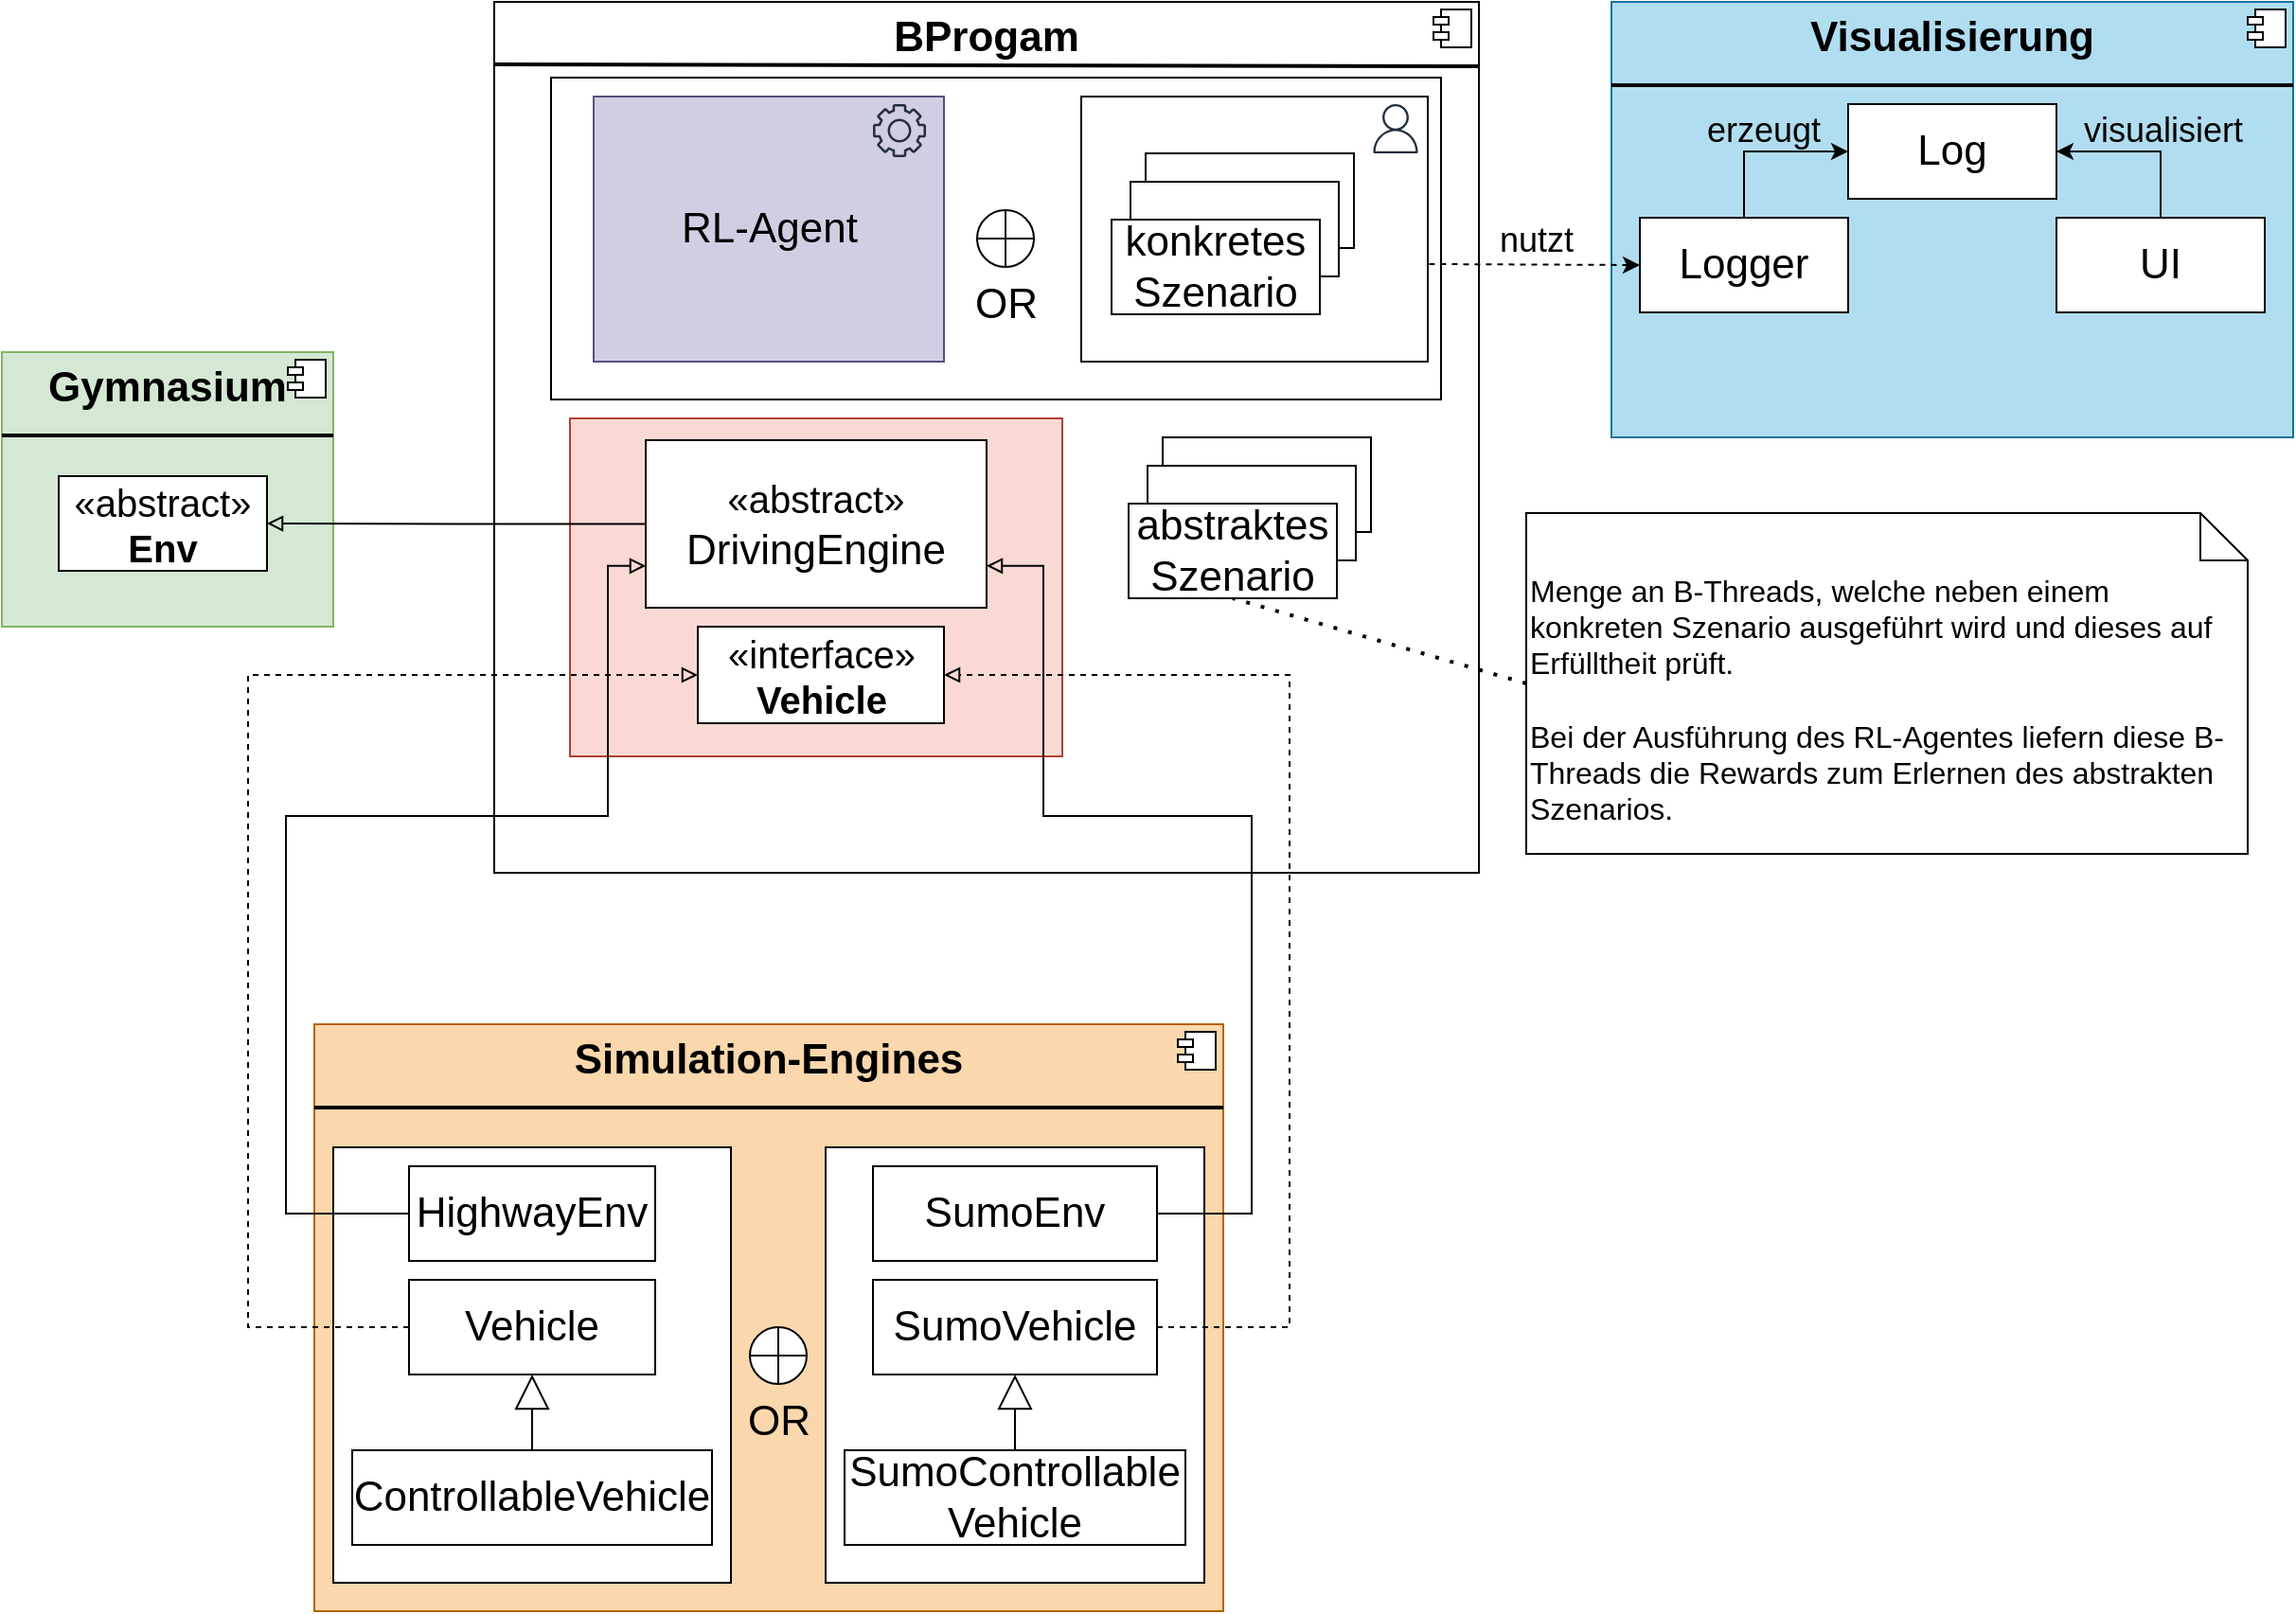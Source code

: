 <mxfile version="28.2.0">
  <diagram name="Page-1" id="FGPFNt6KQWO42Vt0kfac">
    <mxGraphModel dx="2148" dy="2263" grid="1" gridSize="10" guides="1" tooltips="1" connect="1" arrows="1" fold="1" page="1" pageScale="1" pageWidth="850" pageHeight="1100" math="0" shadow="0">
      <root>
        <mxCell id="0" />
        <mxCell id="1" parent="0" />
        <mxCell id="ykzy3dTY6acKnWCfOAII-3" value="&lt;p style=&quot;margin:0px;margin-top:6px;text-align:center;&quot;&gt;&lt;b&gt;&lt;font&gt;Simulation-Engines&lt;/font&gt;&lt;/b&gt;&lt;/p&gt;&lt;hr style=&quot;border-style:solid;&quot;&gt;&lt;p style=&quot;margin:0px;margin-left:8px;&quot;&gt;&lt;br&gt;&lt;/p&gt;" style="align=left;overflow=fill;html=1;dropTarget=0;whiteSpace=wrap;fillColor=#fad7ac;strokeColor=#b46504;fontSize=22;" parent="1" vertex="1">
          <mxGeometry x="-115" y="520" width="480" height="310" as="geometry" />
        </mxCell>
        <mxCell id="ykzy3dTY6acKnWCfOAII-4" value="" style="shape=component;jettyWidth=8;jettyHeight=4;fontSize=22;" parent="ykzy3dTY6acKnWCfOAII-3" vertex="1">
          <mxGeometry x="1" width="20" height="20" relative="1" as="geometry">
            <mxPoint x="-24" y="4" as="offset" />
          </mxGeometry>
        </mxCell>
        <mxCell id="ykzy3dTY6acKnWCfOAII-5" value="&lt;p style=&quot;margin:0px;margin-top:6px;text-align:center;&quot;&gt;&lt;b&gt;&lt;font&gt;BProgam&lt;/font&gt;&lt;/b&gt;&lt;/p&gt;" style="align=left;overflow=fill;html=1;dropTarget=0;whiteSpace=wrap;fontSize=22;" parent="1" vertex="1">
          <mxGeometry x="-20" y="-20" width="520" height="460" as="geometry" />
        </mxCell>
        <mxCell id="ykzy3dTY6acKnWCfOAII-6" value="" style="shape=component;jettyWidth=8;jettyHeight=4;fontSize=22;" parent="ykzy3dTY6acKnWCfOAII-5" vertex="1">
          <mxGeometry x="1" width="20" height="20" relative="1" as="geometry">
            <mxPoint x="-24" y="4" as="offset" />
          </mxGeometry>
        </mxCell>
        <mxCell id="ykzy3dTY6acKnWCfOAII-7" value="&lt;p style=&quot;margin:0px;margin-top:6px;text-align:center;&quot;&gt;&lt;b&gt;&lt;font&gt;Visualisierung&lt;/font&gt;&lt;/b&gt;&lt;/p&gt;&lt;hr style=&quot;border-style:solid;&quot;&gt;&lt;p style=&quot;margin:0px;margin-left:8px;&quot;&gt;&lt;br&gt;&lt;/p&gt;" style="align=left;overflow=fill;html=1;dropTarget=0;whiteSpace=wrap;fillColor=#b1ddf0;strokeColor=#10739e;fontSize=22;" parent="1" vertex="1">
          <mxGeometry x="570" y="-20" width="360" height="230" as="geometry" />
        </mxCell>
        <mxCell id="ykzy3dTY6acKnWCfOAII-8" value="" style="shape=component;jettyWidth=8;jettyHeight=4;fontSize=22;" parent="ykzy3dTY6acKnWCfOAII-7" vertex="1">
          <mxGeometry x="1" width="20" height="20" relative="1" as="geometry">
            <mxPoint x="-24" y="4" as="offset" />
          </mxGeometry>
        </mxCell>
        <mxCell id="ykzy3dTY6acKnWCfOAII-38" style="edgeStyle=orthogonalEdgeStyle;rounded=0;orthogonalLoop=1;jettySize=auto;html=1;exitX=0.5;exitY=0;exitDx=0;exitDy=0;entryX=0;entryY=0.5;entryDx=0;entryDy=0;fontSize=22;" parent="1" source="ykzy3dTY6acKnWCfOAII-9" target="ykzy3dTY6acKnWCfOAII-10" edge="1">
          <mxGeometry relative="1" as="geometry" />
        </mxCell>
        <mxCell id="ykzy3dTY6acKnWCfOAII-39" value="erzeugt" style="edgeLabel;html=1;align=center;verticalAlign=middle;resizable=0;points=[];fontColor=default;labelBackgroundColor=none;fontSize=18;" parent="ykzy3dTY6acKnWCfOAII-38" vertex="1" connectable="0">
          <mxGeometry x="0.347" y="6" relative="1" as="geometry">
            <mxPoint x="-16" y="-5" as="offset" />
          </mxGeometry>
        </mxCell>
        <mxCell id="ykzy3dTY6acKnWCfOAII-9" value="&lt;font&gt;Logger&lt;/font&gt;" style="html=1;whiteSpace=wrap;fontSize=22;" parent="1" vertex="1">
          <mxGeometry x="585" y="94" width="110" height="50" as="geometry" />
        </mxCell>
        <mxCell id="ykzy3dTY6acKnWCfOAII-10" value="&lt;font&gt;Log&lt;/font&gt;" style="html=1;whiteSpace=wrap;fontSize=22;" parent="1" vertex="1">
          <mxGeometry x="695" y="34" width="110" height="50" as="geometry" />
        </mxCell>
        <mxCell id="ykzy3dTY6acKnWCfOAII-40" style="edgeStyle=orthogonalEdgeStyle;rounded=0;orthogonalLoop=1;jettySize=auto;html=1;exitX=0.5;exitY=0;exitDx=0;exitDy=0;entryX=1;entryY=0.5;entryDx=0;entryDy=0;fontSize=22;" parent="1" source="ykzy3dTY6acKnWCfOAII-11" target="ykzy3dTY6acKnWCfOAII-10" edge="1">
          <mxGeometry relative="1" as="geometry" />
        </mxCell>
        <mxCell id="ykzy3dTY6acKnWCfOAII-41" value="visualisiert" style="edgeLabel;html=1;align=center;verticalAlign=middle;resizable=0;points=[];labelBackgroundColor=none;fontSize=18;" parent="ykzy3dTY6acKnWCfOAII-40" vertex="1" connectable="0">
          <mxGeometry x="-0.034" relative="1" as="geometry">
            <mxPoint x="9" y="-11" as="offset" />
          </mxGeometry>
        </mxCell>
        <mxCell id="ykzy3dTY6acKnWCfOAII-11" value="&lt;font&gt;UI&lt;/font&gt;" style="html=1;whiteSpace=wrap;fontSize=22;" parent="1" vertex="1">
          <mxGeometry x="805" y="94" width="110" height="50" as="geometry" />
        </mxCell>
        <mxCell id="ykzy3dTY6acKnWCfOAII-20" value="" style="html=1;whiteSpace=wrap;fillColor=none;fontSize=22;" parent="1" vertex="1">
          <mxGeometry x="10" y="20" width="470" height="170" as="geometry" />
        </mxCell>
        <mxCell id="ykzy3dTY6acKnWCfOAII-48" value="" style="html=1;whiteSpace=wrap;fillColor=none;fontSize=22;" parent="1" vertex="1">
          <mxGeometry x="290" y="30" width="183" height="140" as="geometry" />
        </mxCell>
        <mxCell id="ykzy3dTY6acKnWCfOAII-16" value="" style="html=1;whiteSpace=wrap;fontSize=22;" parent="1" vertex="1">
          <mxGeometry x="324" y="60" width="110" height="50" as="geometry" />
        </mxCell>
        <mxCell id="ykzy3dTY6acKnWCfOAII-17" value="" style="html=1;whiteSpace=wrap;fontSize=22;" parent="1" vertex="1">
          <mxGeometry x="316" y="75" width="110" height="50" as="geometry" />
        </mxCell>
        <mxCell id="ykzy3dTY6acKnWCfOAII-18" value="&lt;font&gt;konkretes Szenario&lt;/font&gt;" style="html=1;whiteSpace=wrap;fontSize=22;" parent="1" vertex="1">
          <mxGeometry x="306" y="95" width="110" height="50" as="geometry" />
        </mxCell>
        <mxCell id="ykzy3dTY6acKnWCfOAII-21" value="" style="sketch=0;outlineConnect=0;fontColor=#232F3E;gradientColor=none;fillColor=#232F3D;strokeColor=none;dashed=0;verticalLabelPosition=bottom;verticalAlign=top;align=center;html=1;fontSize=22;fontStyle=0;aspect=fixed;pointerEvents=1;shape=mxgraph.aws4.user;" parent="1" vertex="1">
          <mxGeometry x="443" y="34" width="26" height="26" as="geometry" />
        </mxCell>
        <mxCell id="ykzy3dTY6acKnWCfOAII-22" value="&lt;font&gt;RL-Agent&lt;/font&gt;" style="html=1;whiteSpace=wrap;fillColor=#d0cee2;strokeColor=#56517e;fontSize=22;" parent="1" vertex="1">
          <mxGeometry x="32.5" y="30" width="185" height="140" as="geometry" />
        </mxCell>
        <mxCell id="ykzy3dTY6acKnWCfOAII-24" value="" style="sketch=0;outlineConnect=0;fontColor=#232F3E;gradientColor=none;fillColor=#232F3D;strokeColor=none;dashed=0;verticalLabelPosition=bottom;verticalAlign=top;align=center;html=1;fontSize=22;fontStyle=0;aspect=fixed;pointerEvents=1;shape=mxgraph.aws4.gear;" parent="1" vertex="1">
          <mxGeometry x="180" y="34" width="28" height="28" as="geometry" />
        </mxCell>
        <mxCell id="ykzy3dTY6acKnWCfOAII-25" value="" style="html=1;whiteSpace=wrap;fontSize=22;" parent="1" vertex="1">
          <mxGeometry x="-105" y="585" width="210" height="230" as="geometry" />
        </mxCell>
        <mxCell id="ykzy3dTY6acKnWCfOAII-26" value="" style="html=1;whiteSpace=wrap;fontSize=22;" parent="1" vertex="1">
          <mxGeometry x="155" y="585" width="200" height="230" as="geometry" />
        </mxCell>
        <mxCell id="ykzy3dTY6acKnWCfOAII-27" value="&lt;span&gt;&lt;font&gt;HighwayEnv&lt;/font&gt;&lt;/span&gt;" style="html=1;whiteSpace=wrap;fontSize=22;fontStyle=0" parent="1" vertex="1">
          <mxGeometry x="-65" y="595" width="130" height="50" as="geometry" />
        </mxCell>
        <mxCell id="ykzy3dTY6acKnWCfOAII-28" value="&lt;font&gt;SumoEnv&lt;/font&gt;" style="html=1;whiteSpace=wrap;fontSize=22;" parent="1" vertex="1">
          <mxGeometry x="180" y="595" width="150" height="50" as="geometry" />
        </mxCell>
        <mxCell id="ykzy3dTY6acKnWCfOAII-29" value="&lt;span&gt;&lt;font&gt;SumoVehicle&lt;/font&gt;&lt;/span&gt;" style="html=1;whiteSpace=wrap;fontSize=22;fontStyle=0" parent="1" vertex="1">
          <mxGeometry x="180" y="655" width="150" height="50" as="geometry" />
        </mxCell>
        <mxCell id="86ZKdSMgpe2AlOHYf0pM-18" value="" style="html=1;whiteSpace=wrap;fillColor=#fad9d5;strokeColor=#ae4132;" vertex="1" parent="1">
          <mxGeometry x="20" y="200" width="260" height="178.5" as="geometry" />
        </mxCell>
        <mxCell id="ykzy3dTY6acKnWCfOAII-30" value="&lt;font&gt;&lt;span&gt;SumoControllable&lt;/span&gt;&lt;/font&gt;&lt;div&gt;&lt;font&gt;&lt;span&gt;Vehicle&lt;/span&gt;&lt;/font&gt;&lt;/div&gt;" style="html=1;whiteSpace=wrap;fontSize=22;fontStyle=0" parent="1" vertex="1">
          <mxGeometry x="165" y="745" width="180" height="50" as="geometry" />
        </mxCell>
        <mxCell id="ykzy3dTY6acKnWCfOAII-33" value="" style="endArrow=block;endSize=16;endFill=0;html=1;rounded=0;entryX=0.5;entryY=1;entryDx=0;entryDy=0;fontSize=22;exitX=0.5;exitY=0;exitDx=0;exitDy=0;" parent="1" source="ykzy3dTY6acKnWCfOAII-30" target="ykzy3dTY6acKnWCfOAII-29" edge="1">
          <mxGeometry width="160" relative="1" as="geometry">
            <mxPoint x="250" y="740" as="sourcePoint" />
            <mxPoint x="305" y="645" as="targetPoint" />
          </mxGeometry>
        </mxCell>
        <mxCell id="86ZKdSMgpe2AlOHYf0pM-17" style="edgeStyle=orthogonalEdgeStyle;rounded=0;orthogonalLoop=1;jettySize=auto;html=1;exitX=0;exitY=0.5;exitDx=0;exitDy=0;entryX=0;entryY=0.5;entryDx=0;entryDy=0;endArrow=block;endFill=0;dashed=1;" edge="1" parent="1" source="ykzy3dTY6acKnWCfOAII-35" target="86ZKdSMgpe2AlOHYf0pM-15">
          <mxGeometry relative="1" as="geometry">
            <Array as="points">
              <mxPoint x="-150" y="680" />
              <mxPoint x="-150" y="335" />
            </Array>
          </mxGeometry>
        </mxCell>
        <mxCell id="ykzy3dTY6acKnWCfOAII-35" value="&lt;span&gt;&lt;font&gt;Vehicle&lt;/font&gt;&lt;/span&gt;" style="html=1;whiteSpace=wrap;fontSize=22;fontStyle=0" parent="1" vertex="1">
          <mxGeometry x="-65" y="655" width="130" height="50" as="geometry" />
        </mxCell>
        <mxCell id="ykzy3dTY6acKnWCfOAII-36" value="&lt;span&gt;&lt;font&gt;ControllableVehicle&lt;/font&gt;&lt;/span&gt;" style="html=1;whiteSpace=wrap;fontSize=22;fontStyle=0" parent="1" vertex="1">
          <mxGeometry x="-95" y="745" width="190" height="50" as="geometry" />
        </mxCell>
        <mxCell id="ykzy3dTY6acKnWCfOAII-37" value="" style="endArrow=block;endSize=16;endFill=0;html=1;rounded=0;exitX=0.5;exitY=0;exitDx=0;exitDy=0;entryX=0.5;entryY=1;entryDx=0;entryDy=0;fontSize=22;" parent="1" source="ykzy3dTY6acKnWCfOAII-36" target="ykzy3dTY6acKnWCfOAII-35" edge="1">
          <mxGeometry width="160" relative="1" as="geometry">
            <mxPoint x="-117.5" y="645" as="sourcePoint" />
            <mxPoint x="42.5" y="645" as="targetPoint" />
          </mxGeometry>
        </mxCell>
        <mxCell id="ykzy3dTY6acKnWCfOAII-46" value="" style="ellipse;whiteSpace=wrap;html=1;align=center;aspect=fixed;fillColor=none;strokeColor=none;resizable=0;perimeter=centerPerimeter;rotatable=0;allowArrows=0;points=[];outlineConnect=1;fontSize=22;" parent="1" vertex="1">
          <mxGeometry x="255" y="300" width="10" height="10" as="geometry" />
        </mxCell>
        <mxCell id="ykzy3dTY6acKnWCfOAII-55" value="" style="ellipse;whiteSpace=wrap;html=1;align=center;aspect=fixed;fillColor=none;strokeColor=none;resizable=0;perimeter=centerPerimeter;rotatable=0;allowArrows=0;points=[];outlineConnect=1;fontSize=22;" parent="1" vertex="1">
          <mxGeometry x="525" y="200" width="10" height="10" as="geometry" />
        </mxCell>
        <mxCell id="ykzy3dTY6acKnWCfOAII-59" value="" style="ellipse;whiteSpace=wrap;html=1;align=center;aspect=fixed;fillColor=none;strokeColor=none;resizable=0;perimeter=centerPerimeter;rotatable=0;allowArrows=0;points=[];outlineConnect=1;fontSize=22;" parent="1" vertex="1">
          <mxGeometry x="570" y="180" width="10" height="10" as="geometry" />
        </mxCell>
        <mxCell id="ykzy3dTY6acKnWCfOAII-72" value="OR" style="verticalLabelPosition=bottom;verticalAlign=top;html=1;shape=mxgraph.flowchart.summing_function;fontSize=22;" parent="1" vertex="1">
          <mxGeometry x="235" y="90" width="30" height="30" as="geometry" />
        </mxCell>
        <mxCell id="ykzy3dTY6acKnWCfOAII-73" value="OR" style="verticalLabelPosition=bottom;verticalAlign=top;html=1;shape=mxgraph.flowchart.summing_function;fontSize=22;" parent="1" vertex="1">
          <mxGeometry x="115" y="680" width="30" height="30" as="geometry" />
        </mxCell>
        <mxCell id="14d9Y7G-UBgUWVnmv6gt-1" value="" style="endArrow=none;html=1;rounded=0;fontSize=22;strokeWidth=2;" parent="1" edge="1">
          <mxGeometry width="50" height="50" relative="1" as="geometry">
            <mxPoint x="-20" y="13" as="sourcePoint" />
            <mxPoint x="500" y="14" as="targetPoint" />
          </mxGeometry>
        </mxCell>
        <mxCell id="14d9Y7G-UBgUWVnmv6gt-5" value="&lt;font style=&quot;font-size: 16px;&quot;&gt;Menge an B-Threads, welche neben einem konkreten Szenario ausgeführt wird und dieses auf Erfülltheit prüft.&lt;br&gt;&lt;br&gt;Bei der Ausführung des RL-Agentes liefern diese B-Threads die Rewards zum Erlernen des abstrakten Szenarios.&lt;/font&gt;" style="shape=note2;boundedLbl=1;whiteSpace=wrap;html=1;size=25;verticalAlign=top;align=left;" parent="1" vertex="1">
          <mxGeometry x="525" y="250" width="381" height="180" as="geometry" />
        </mxCell>
        <mxCell id="14d9Y7G-UBgUWVnmv6gt-6" value="" style="endArrow=none;dashed=1;html=1;dashPattern=1 3;strokeWidth=2;rounded=0;exitX=0;exitY=0.5;exitDx=0;exitDy=0;exitPerimeter=0;entryX=0.5;entryY=1;entryDx=0;entryDy=0;" parent="1" source="14d9Y7G-UBgUWVnmv6gt-5" target="86ZKdSMgpe2AlOHYf0pM-3" edge="1">
          <mxGeometry width="50" height="50" relative="1" as="geometry">
            <mxPoint x="500" y="550" as="sourcePoint" />
            <mxPoint x="379" y="310.0" as="targetPoint" />
          </mxGeometry>
        </mxCell>
        <mxCell id="86ZKdSMgpe2AlOHYf0pM-1" value="" style="html=1;whiteSpace=wrap;fontSize=22;" vertex="1" parent="1">
          <mxGeometry x="333" y="210" width="110" height="50" as="geometry" />
        </mxCell>
        <mxCell id="86ZKdSMgpe2AlOHYf0pM-2" value="" style="html=1;whiteSpace=wrap;fontSize=22;" vertex="1" parent="1">
          <mxGeometry x="325" y="225" width="110" height="50" as="geometry" />
        </mxCell>
        <mxCell id="86ZKdSMgpe2AlOHYf0pM-3" value="&lt;font&gt;abstraktes Szenario&lt;/font&gt;" style="html=1;whiteSpace=wrap;fontSize=22;" vertex="1" parent="1">
          <mxGeometry x="315" y="245" width="110" height="50" as="geometry" />
        </mxCell>
        <mxCell id="86ZKdSMgpe2AlOHYf0pM-4" value="" style="endArrow=classic;html=1;rounded=0;exitX=1.004;exitY=0.632;exitDx=0;exitDy=0;entryX=0;entryY=0.5;entryDx=0;entryDy=0;exitPerimeter=0;dashed=1;" edge="1" parent="1" source="ykzy3dTY6acKnWCfOAII-48" target="ykzy3dTY6acKnWCfOAII-9">
          <mxGeometry width="50" height="50" relative="1" as="geometry">
            <mxPoint x="560" y="290" as="sourcePoint" />
            <mxPoint x="610" y="240" as="targetPoint" />
          </mxGeometry>
        </mxCell>
        <mxCell id="86ZKdSMgpe2AlOHYf0pM-5" value="nutzt" style="edgeLabel;html=1;align=center;verticalAlign=middle;resizable=0;points=[];fontSize=18;" vertex="1" connectable="0" parent="86ZKdSMgpe2AlOHYf0pM-4">
          <mxGeometry x="0.236" relative="1" as="geometry">
            <mxPoint x="-13" y="-13" as="offset" />
          </mxGeometry>
        </mxCell>
        <mxCell id="86ZKdSMgpe2AlOHYf0pM-6" value="&lt;p style=&quot;margin:0px;margin-top:6px;text-align:center;&quot;&gt;&lt;b&gt;&lt;font&gt;Gymnasium&lt;/font&gt;&lt;/b&gt;&lt;/p&gt;&lt;hr style=&quot;border-style:solid;&quot;&gt;&lt;p style=&quot;margin:0px;margin-left:8px;&quot;&gt;&lt;br&gt;&lt;/p&gt;" style="align=left;overflow=fill;html=1;dropTarget=0;whiteSpace=wrap;fillColor=#d5e8d4;strokeColor=#82b366;fontSize=22;" vertex="1" parent="1">
          <mxGeometry x="-280" y="165" width="175" height="145" as="geometry" />
        </mxCell>
        <mxCell id="86ZKdSMgpe2AlOHYf0pM-7" value="" style="shape=component;jettyWidth=8;jettyHeight=4;fontSize=22;" vertex="1" parent="86ZKdSMgpe2AlOHYf0pM-6">
          <mxGeometry x="1" width="20" height="20" relative="1" as="geometry">
            <mxPoint x="-24" y="4" as="offset" />
          </mxGeometry>
        </mxCell>
        <mxCell id="86ZKdSMgpe2AlOHYf0pM-12" value="«abstract»&lt;br&gt;&lt;b&gt;Env&lt;/b&gt;" style="html=1;whiteSpace=wrap;fontSize=20;" vertex="1" parent="1">
          <mxGeometry x="-250" y="230.5" width="110" height="50" as="geometry" />
        </mxCell>
        <mxCell id="86ZKdSMgpe2AlOHYf0pM-15" value="«interface»&lt;br&gt;&lt;b&gt;Vehicle&lt;/b&gt;" style="html=1;whiteSpace=wrap;fontSize=20;" vertex="1" parent="1">
          <mxGeometry x="87.5" y="310" width="130" height="51" as="geometry" />
        </mxCell>
        <mxCell id="86ZKdSMgpe2AlOHYf0pM-19" style="edgeStyle=orthogonalEdgeStyle;rounded=0;orthogonalLoop=1;jettySize=auto;html=1;exitX=0;exitY=0.5;exitDx=0;exitDy=0;entryX=1;entryY=0.5;entryDx=0;entryDy=0;endArrow=block;endFill=0;" edge="1" parent="1" source="ykzy3dTY6acKnWCfOAII-12" target="86ZKdSMgpe2AlOHYf0pM-12">
          <mxGeometry relative="1" as="geometry" />
        </mxCell>
        <mxCell id="ykzy3dTY6acKnWCfOAII-12" value="&lt;span style=&quot;font-size: 20px;&quot;&gt;«abstract»&lt;/span&gt;&lt;br style=&quot;font-size: 20px;&quot;&gt;&lt;div&gt;&lt;span style=&quot;background-color: transparent; color: light-dark(rgb(0, 0, 0), rgb(255, 255, 255));&quot;&gt;Driving&lt;/span&gt;&lt;span style=&quot;background-color: transparent; color: light-dark(rgb(0, 0, 0), rgb(255, 255, 255));&quot;&gt;Engine&lt;/span&gt;&lt;/div&gt;" style="html=1;whiteSpace=wrap;fontSize=22;" parent="1" vertex="1">
          <mxGeometry x="60" y="211.5" width="180" height="88.5" as="geometry" />
        </mxCell>
        <mxCell id="86ZKdSMgpe2AlOHYf0pM-16" style="edgeStyle=orthogonalEdgeStyle;rounded=0;orthogonalLoop=1;jettySize=auto;html=1;exitX=1;exitY=0.5;exitDx=0;exitDy=0;entryX=1;entryY=0.5;entryDx=0;entryDy=0;endArrow=block;endFill=0;dashed=1;" edge="1" parent="1" source="ykzy3dTY6acKnWCfOAII-29" target="86ZKdSMgpe2AlOHYf0pM-15">
          <mxGeometry relative="1" as="geometry">
            <Array as="points">
              <mxPoint x="400" y="680" />
              <mxPoint x="400" y="335" />
            </Array>
          </mxGeometry>
        </mxCell>
        <mxCell id="86ZKdSMgpe2AlOHYf0pM-20" style="edgeStyle=orthogonalEdgeStyle;rounded=0;orthogonalLoop=1;jettySize=auto;html=1;exitX=1;exitY=0.5;exitDx=0;exitDy=0;entryX=1;entryY=0.75;entryDx=0;entryDy=0;endArrow=block;endFill=0;" edge="1" parent="1" source="ykzy3dTY6acKnWCfOAII-28" target="ykzy3dTY6acKnWCfOAII-12">
          <mxGeometry relative="1" as="geometry">
            <Array as="points">
              <mxPoint x="380" y="620" />
              <mxPoint x="380" y="410" />
              <mxPoint x="270" y="410" />
              <mxPoint x="270" y="278" />
            </Array>
          </mxGeometry>
        </mxCell>
        <mxCell id="86ZKdSMgpe2AlOHYf0pM-21" style="edgeStyle=orthogonalEdgeStyle;rounded=0;orthogonalLoop=1;jettySize=auto;html=1;exitX=0;exitY=0.5;exitDx=0;exitDy=0;entryX=0;entryY=0.75;entryDx=0;entryDy=0;endArrow=block;endFill=0;" edge="1" parent="1" source="ykzy3dTY6acKnWCfOAII-27" target="ykzy3dTY6acKnWCfOAII-12">
          <mxGeometry relative="1" as="geometry">
            <Array as="points">
              <mxPoint x="-130" y="620" />
              <mxPoint x="-130" y="410" />
              <mxPoint x="40" y="410" />
              <mxPoint x="40" y="278" />
            </Array>
          </mxGeometry>
        </mxCell>
      </root>
    </mxGraphModel>
  </diagram>
</mxfile>
